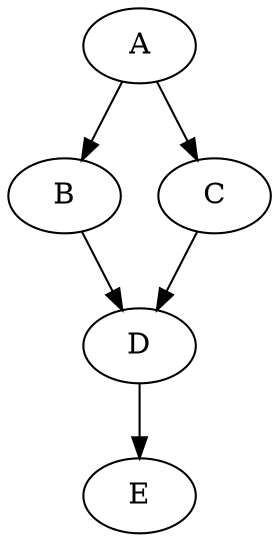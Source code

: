 digraph TestMultipleParents {
    A [Weight = 2];
    B [Weight = 3];
    C [Weight = 1];
    D [Weight = 4];
    E [Weight = 2];

    A -> B [Weight = 1];
    A -> C [Weight = 3];
    B -> D [Weight = 2];
    C -> D [Weight = 1];
    D -> E [Weight = 5];
}
